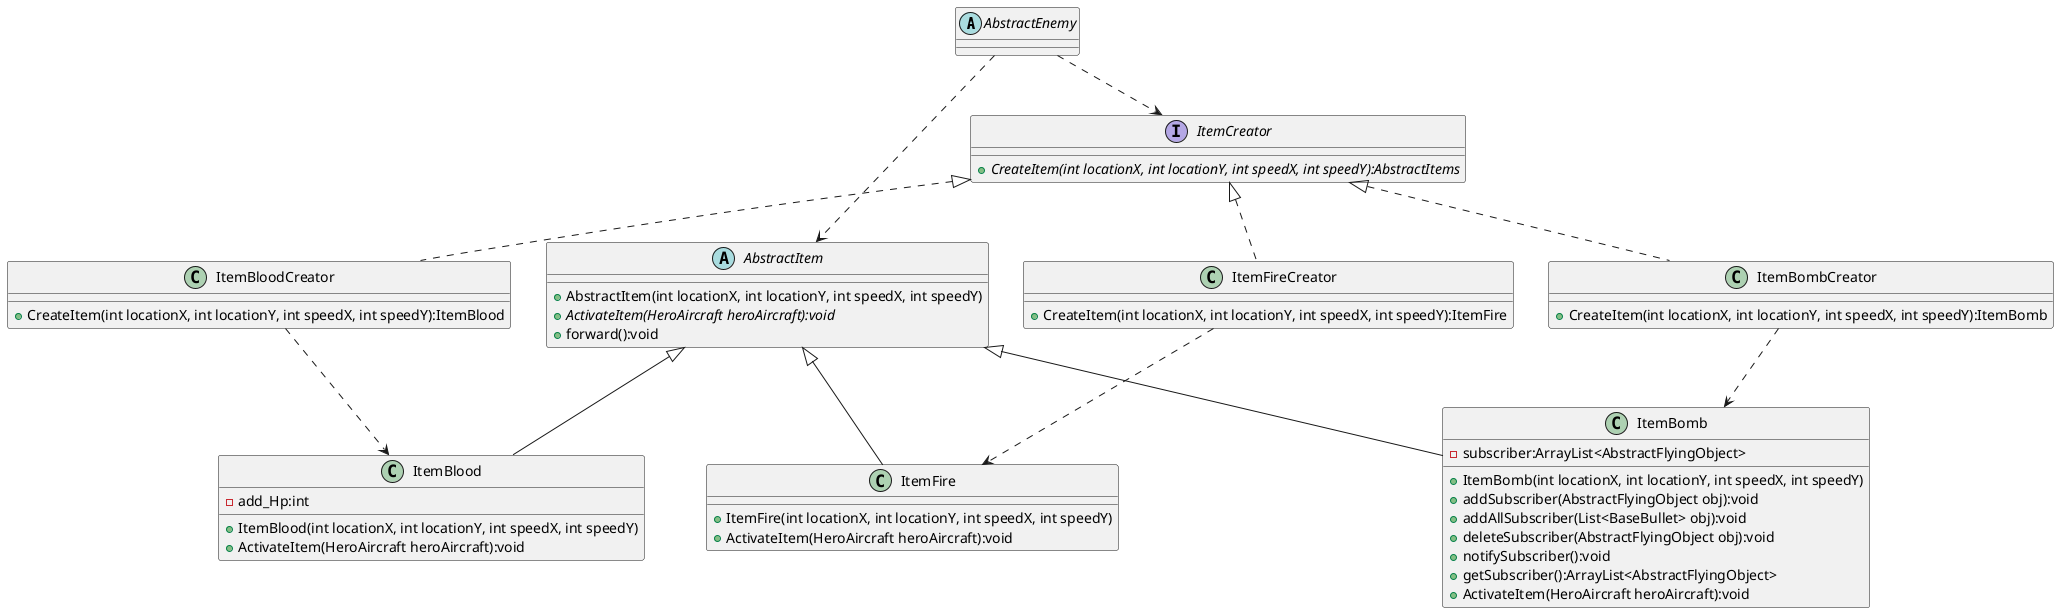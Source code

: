 @startuml

abstract class AbstractEnemy{}

abstract class AbstractItem{
    + AbstractItem(int locationX, int locationY, int speedX, int speedY)
    + {abstract}ActivateItem(HeroAircraft heroAircraft):void
    + forward():void
}

interface ItemCreator{
    + {abstract}CreateItem(int locationX, int locationY, int speedX, int speedY):AbstractItems
}

AbstractEnemy ..> ItemCreator
AbstractEnemy ..> AbstractItem


ItemBloodCreator ..> ItemBlood
ItemFireCreator ..> ItemFire
ItemBombCreator ..> ItemBomb

class ItemBlood extends AbstractItem{
    - add_Hp:int
    + ItemBlood(int locationX, int locationY, int speedX, int speedY)
    + ActivateItem(HeroAircraft heroAircraft):void
}

class ItemFire extends AbstractItem{
    + ItemFire(int locationX, int locationY, int speedX, int speedY)
    + ActivateItem(HeroAircraft heroAircraft):void
}

class ItemBomb extends AbstractItem{
    - subscriber:ArrayList<AbstractFlyingObject>
    + ItemBomb(int locationX, int locationY, int speedX, int speedY)
    + addSubscriber(AbstractFlyingObject obj):void
    + addAllSubscriber(List<BaseBullet> obj):void
    + deleteSubscriber(AbstractFlyingObject obj):void
    + notifySubscriber():void
    + getSubscriber():ArrayList<AbstractFlyingObject>
    + ActivateItem(HeroAircraft heroAircraft):void
}

class ItemBloodCreator implements ItemCreator{
    + CreateItem(int locationX, int locationY, int speedX, int speedY):ItemBlood
}

class ItemFireCreator implements ItemCreator{
    + CreateItem(int locationX, int locationY, int speedX, int speedY):ItemFire
}

class ItemBombCreator implements ItemCreator{
    + CreateItem(int locationX, int locationY, int speedX, int speedY):ItemBomb
}

@enduml